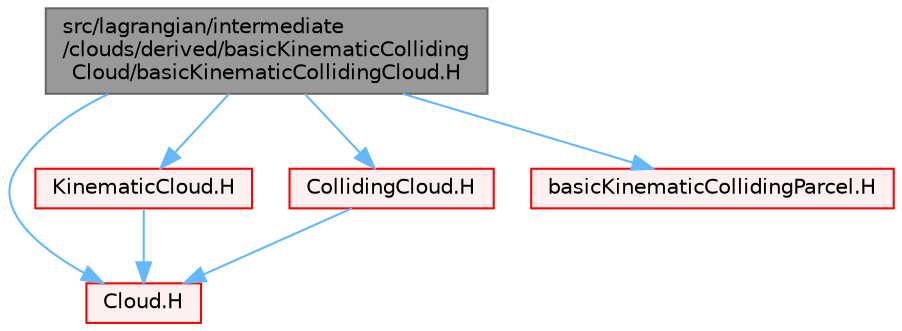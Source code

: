 digraph "src/lagrangian/intermediate/clouds/derived/basicKinematicCollidingCloud/basicKinematicCollidingCloud.H"
{
 // LATEX_PDF_SIZE
  bgcolor="transparent";
  edge [fontname=Helvetica,fontsize=10,labelfontname=Helvetica,labelfontsize=10];
  node [fontname=Helvetica,fontsize=10,shape=box,height=0.2,width=0.4];
  Node1 [id="Node000001",label="src/lagrangian/intermediate\l/clouds/derived/basicKinematicColliding\lCloud/basicKinematicCollidingCloud.H",height=0.2,width=0.4,color="gray40", fillcolor="grey60", style="filled", fontcolor="black",tooltip=" "];
  Node1 -> Node2 [id="edge1_Node000001_Node000002",color="steelblue1",style="solid",tooltip=" "];
  Node2 [id="Node000002",label="Cloud.H",height=0.2,width=0.4,color="red", fillcolor="#FFF0F0", style="filled",URL="$Cloud_8H.html",tooltip=" "];
  Node1 -> Node287 [id="edge2_Node000001_Node000287",color="steelblue1",style="solid",tooltip=" "];
  Node287 [id="Node000287",label="KinematicCloud.H",height=0.2,width=0.4,color="red", fillcolor="#FFF0F0", style="filled",URL="$KinematicCloud_8H.html",tooltip=" "];
  Node287 -> Node2 [id="edge3_Node000287_Node000002",color="steelblue1",style="solid",tooltip=" "];
  Node1 -> Node489 [id="edge4_Node000001_Node000489",color="steelblue1",style="solid",tooltip=" "];
  Node489 [id="Node000489",label="CollidingCloud.H",height=0.2,width=0.4,color="red", fillcolor="#FFF0F0", style="filled",URL="$CollidingCloud_8H.html",tooltip=" "];
  Node489 -> Node2 [id="edge5_Node000489_Node000002",color="steelblue1",style="solid",tooltip=" "];
  Node1 -> Node491 [id="edge6_Node000001_Node000491",color="steelblue1",style="solid",tooltip=" "];
  Node491 [id="Node000491",label="basicKinematicCollidingParcel.H",height=0.2,width=0.4,color="red", fillcolor="#FFF0F0", style="filled",URL="$basicKinematicCollidingParcel_8H.html",tooltip=" "];
}
